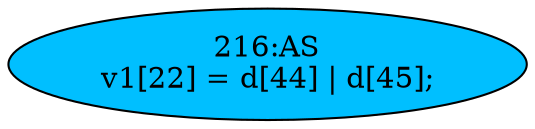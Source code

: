 strict digraph "" {
	node [label="\N"];
	"216:AS"	 [ast="<pyverilog.vparser.ast.Assign object at 0x7f4056d88bd0>",
		def_var="['v1']",
		fillcolor=deepskyblue,
		label="216:AS
v1[22] = d[44] | d[45];",
		statements="[]",
		style=filled,
		typ=Assign,
		use_var="['d', 'd']"];
}
